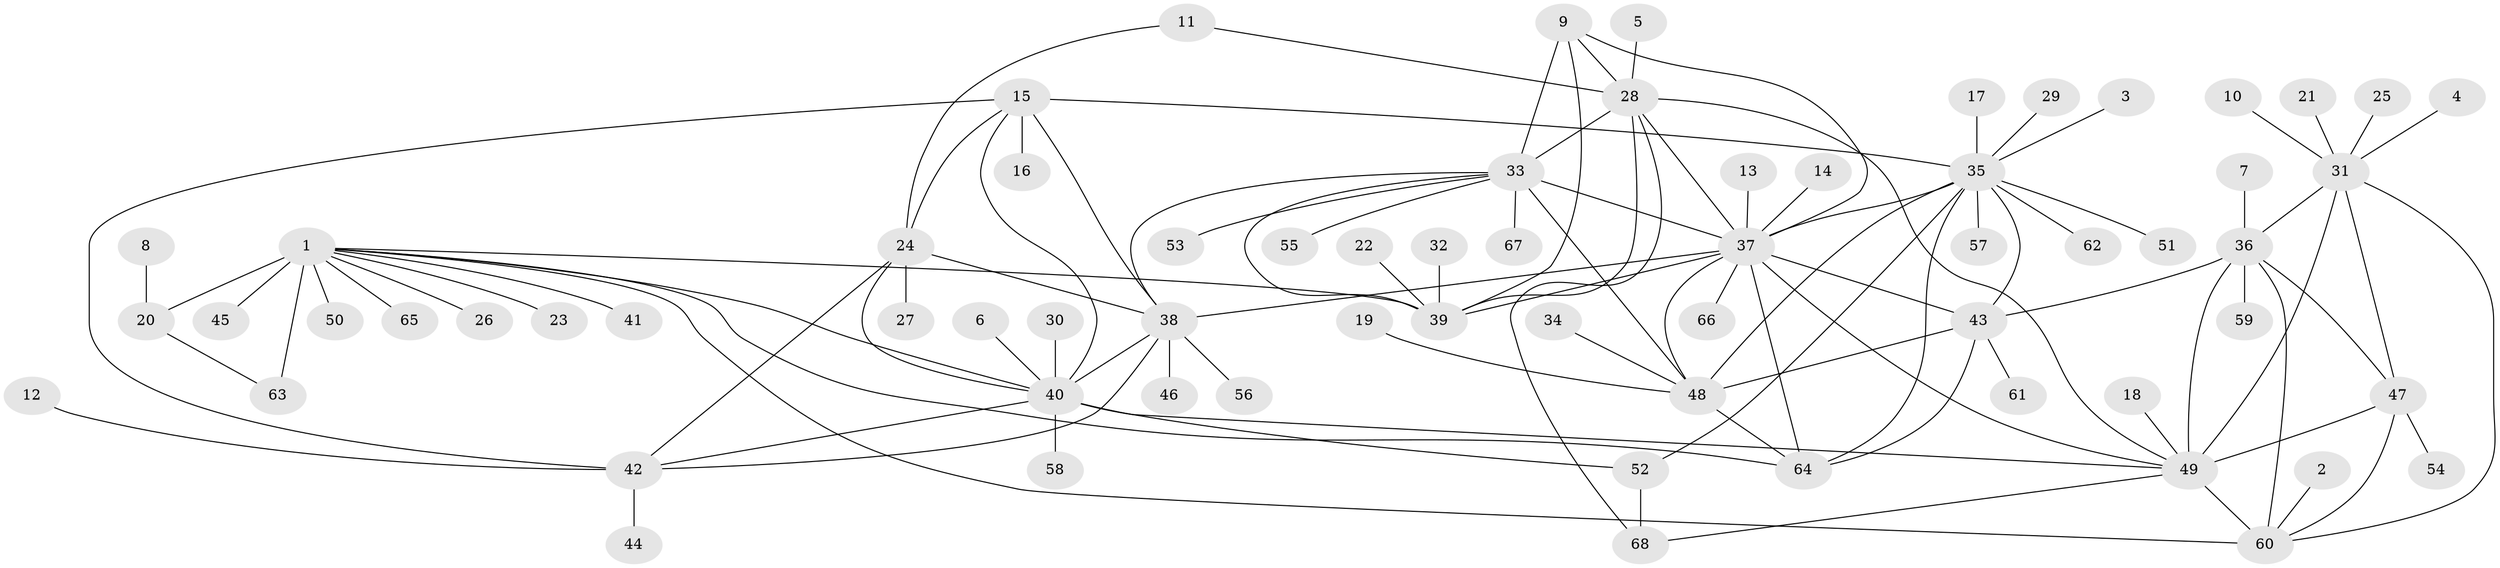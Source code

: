 // original degree distribution, {9: 0.05223880597014925, 6: 0.04477611940298507, 8: 0.05223880597014925, 14: 0.007462686567164179, 7: 0.022388059701492536, 10: 0.014925373134328358, 11: 0.022388059701492536, 13: 0.007462686567164179, 1: 0.5746268656716418, 2: 0.15671641791044777, 3: 0.03731343283582089, 4: 0.007462686567164179}
// Generated by graph-tools (version 1.1) at 2025/26/03/09/25 03:26:47]
// undirected, 68 vertices, 105 edges
graph export_dot {
graph [start="1"]
  node [color=gray90,style=filled];
  1;
  2;
  3;
  4;
  5;
  6;
  7;
  8;
  9;
  10;
  11;
  12;
  13;
  14;
  15;
  16;
  17;
  18;
  19;
  20;
  21;
  22;
  23;
  24;
  25;
  26;
  27;
  28;
  29;
  30;
  31;
  32;
  33;
  34;
  35;
  36;
  37;
  38;
  39;
  40;
  41;
  42;
  43;
  44;
  45;
  46;
  47;
  48;
  49;
  50;
  51;
  52;
  53;
  54;
  55;
  56;
  57;
  58;
  59;
  60;
  61;
  62;
  63;
  64;
  65;
  66;
  67;
  68;
  1 -- 20 [weight=4.0];
  1 -- 23 [weight=1.0];
  1 -- 26 [weight=1.0];
  1 -- 39 [weight=1.0];
  1 -- 40 [weight=1.0];
  1 -- 41 [weight=1.0];
  1 -- 45 [weight=1.0];
  1 -- 50 [weight=1.0];
  1 -- 60 [weight=1.0];
  1 -- 63 [weight=4.0];
  1 -- 64 [weight=1.0];
  1 -- 65 [weight=1.0];
  2 -- 60 [weight=1.0];
  3 -- 35 [weight=1.0];
  4 -- 31 [weight=1.0];
  5 -- 28 [weight=1.0];
  6 -- 40 [weight=1.0];
  7 -- 36 [weight=1.0];
  8 -- 20 [weight=1.0];
  9 -- 28 [weight=1.0];
  9 -- 33 [weight=2.0];
  9 -- 37 [weight=1.0];
  9 -- 39 [weight=1.0];
  10 -- 31 [weight=1.0];
  11 -- 24 [weight=1.0];
  11 -- 28 [weight=1.0];
  12 -- 42 [weight=1.0];
  13 -- 37 [weight=1.0];
  14 -- 37 [weight=1.0];
  15 -- 16 [weight=1.0];
  15 -- 24 [weight=1.0];
  15 -- 35 [weight=1.0];
  15 -- 38 [weight=2.0];
  15 -- 40 [weight=1.0];
  15 -- 42 [weight=1.0];
  17 -- 35 [weight=1.0];
  18 -- 49 [weight=1.0];
  19 -- 48 [weight=1.0];
  20 -- 63 [weight=1.0];
  21 -- 31 [weight=1.0];
  22 -- 39 [weight=1.0];
  24 -- 27 [weight=1.0];
  24 -- 38 [weight=2.0];
  24 -- 40 [weight=1.0];
  24 -- 42 [weight=1.0];
  25 -- 31 [weight=1.0];
  28 -- 33 [weight=2.0];
  28 -- 37 [weight=1.0];
  28 -- 39 [weight=1.0];
  28 -- 49 [weight=1.0];
  28 -- 68 [weight=1.0];
  29 -- 35 [weight=1.0];
  30 -- 40 [weight=1.0];
  31 -- 36 [weight=1.0];
  31 -- 47 [weight=1.0];
  31 -- 49 [weight=2.0];
  31 -- 60 [weight=1.0];
  32 -- 39 [weight=1.0];
  33 -- 37 [weight=2.0];
  33 -- 38 [weight=1.0];
  33 -- 39 [weight=2.0];
  33 -- 48 [weight=1.0];
  33 -- 53 [weight=1.0];
  33 -- 55 [weight=1.0];
  33 -- 67 [weight=1.0];
  34 -- 48 [weight=1.0];
  35 -- 37 [weight=1.0];
  35 -- 43 [weight=1.0];
  35 -- 48 [weight=1.0];
  35 -- 51 [weight=1.0];
  35 -- 52 [weight=1.0];
  35 -- 57 [weight=1.0];
  35 -- 62 [weight=1.0];
  35 -- 64 [weight=2.0];
  36 -- 43 [weight=1.0];
  36 -- 47 [weight=1.0];
  36 -- 49 [weight=2.0];
  36 -- 59 [weight=1.0];
  36 -- 60 [weight=1.0];
  37 -- 38 [weight=1.0];
  37 -- 39 [weight=1.0];
  37 -- 43 [weight=1.0];
  37 -- 48 [weight=1.0];
  37 -- 49 [weight=1.0];
  37 -- 64 [weight=3.0];
  37 -- 66 [weight=1.0];
  38 -- 40 [weight=2.0];
  38 -- 42 [weight=2.0];
  38 -- 46 [weight=1.0];
  38 -- 56 [weight=1.0];
  40 -- 42 [weight=1.0];
  40 -- 49 [weight=1.0];
  40 -- 52 [weight=1.0];
  40 -- 58 [weight=1.0];
  42 -- 44 [weight=1.0];
  43 -- 48 [weight=1.0];
  43 -- 61 [weight=1.0];
  43 -- 64 [weight=2.0];
  47 -- 49 [weight=2.0];
  47 -- 54 [weight=1.0];
  47 -- 60 [weight=1.0];
  48 -- 64 [weight=2.0];
  49 -- 60 [weight=2.0];
  49 -- 68 [weight=1.0];
  52 -- 68 [weight=1.0];
}

